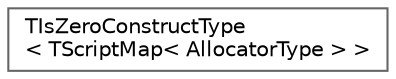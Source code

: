 digraph "Graphical Class Hierarchy"
{
 // INTERACTIVE_SVG=YES
 // LATEX_PDF_SIZE
  bgcolor="transparent";
  edge [fontname=Helvetica,fontsize=10,labelfontname=Helvetica,labelfontsize=10];
  node [fontname=Helvetica,fontsize=10,shape=box,height=0.2,width=0.4];
  rankdir="LR";
  Node0 [id="Node000000",label="TIsZeroConstructType\l\< TScriptMap\< AllocatorType \> \>",height=0.2,width=0.4,color="grey40", fillcolor="white", style="filled",URL="$df/d13/structTIsZeroConstructType_3_01TScriptMap_3_01AllocatorType_01_4_01_4.html",tooltip=" "];
}
